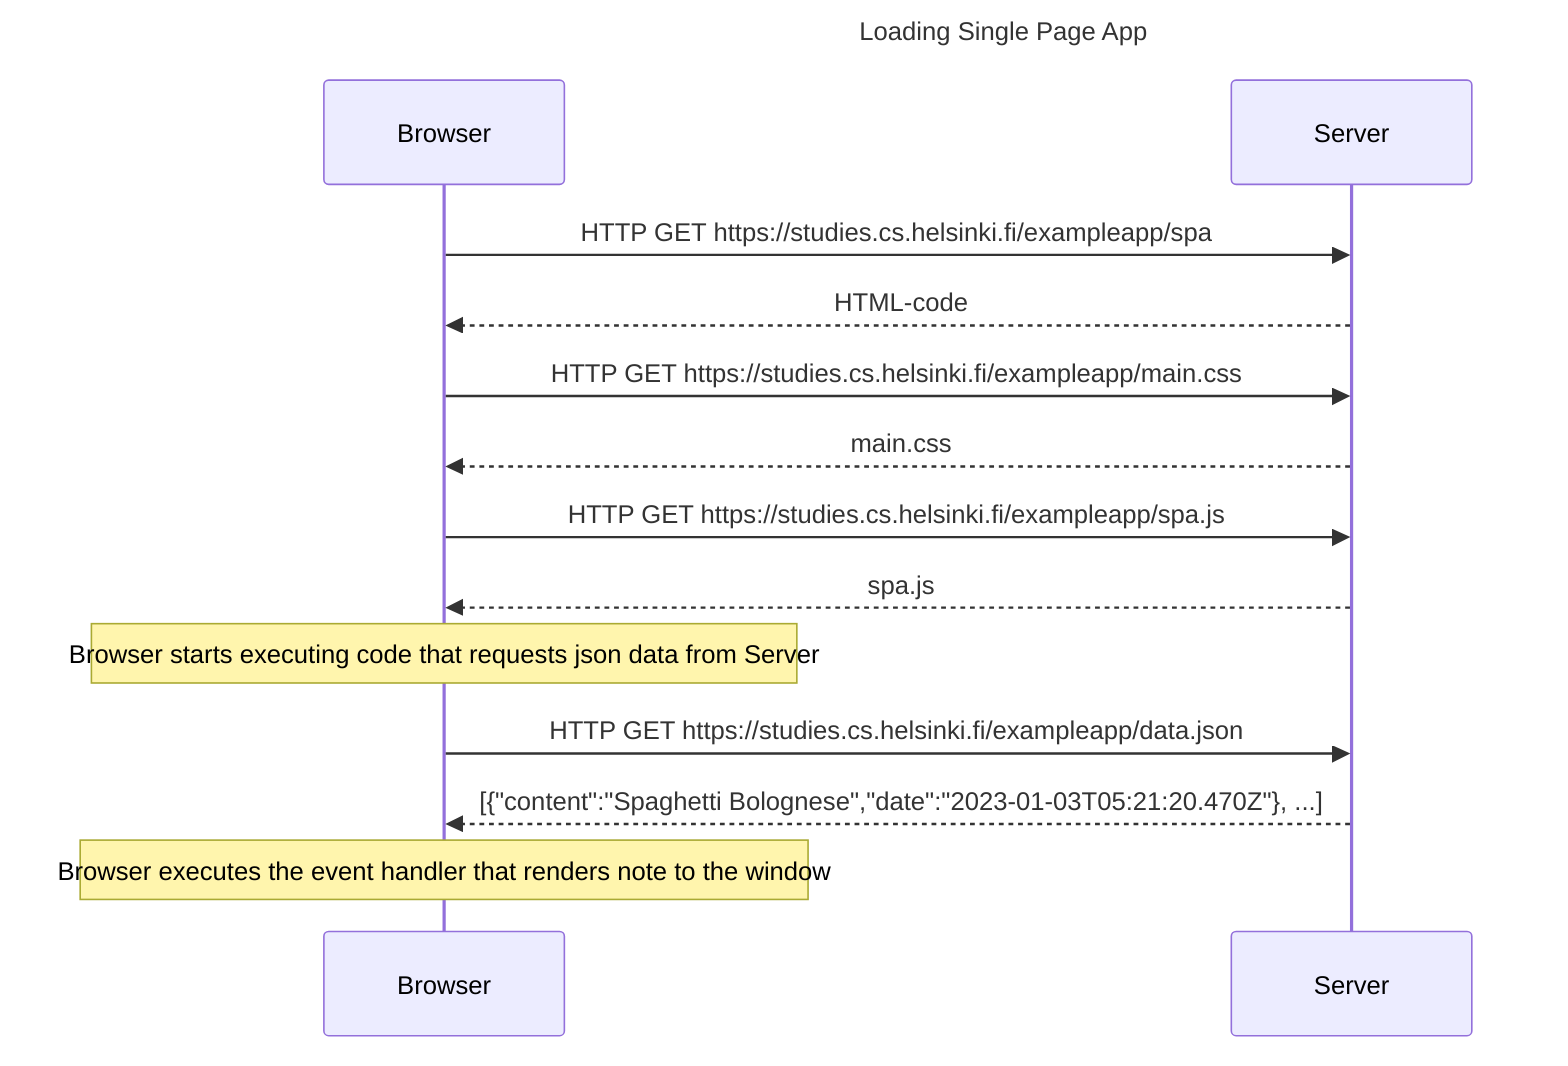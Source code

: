 sequenceDiagram
    title Loading Single Page App
    participant Browser
    participant Server

    Browser->>Server: HTTP GET https://studies.cs.helsinki.fi/exampleapp/spa
    Server-->>Browser: HTML-code
    Browser->>Server: HTTP GET https://studies.cs.helsinki.fi/exampleapp/main.css
    Server-->>Browser: main.css
    Browser->>Server: HTTP GET https://studies.cs.helsinki.fi/exampleapp/spa.js
    Server-->>Browser: spa.js

    Note over Browser: Browser starts executing code that requests json data from Server

    Browser->>Server: HTTP GET https://studies.cs.helsinki.fi/exampleapp/data.json
    Server-->>Browser: [{"content":"Spaghetti Bolognese","date":"2023-01-03T05:21:20.470Z"}, ...]

    Note over Browser: Browser executes the event handler that renders note to the window